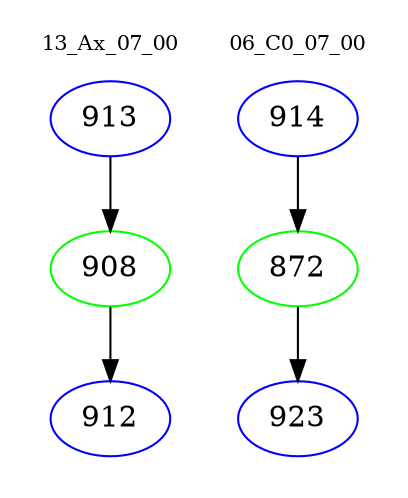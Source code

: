 digraph{
subgraph cluster_0 {
color = white
label = "13_Ax_07_00";
fontsize=10;
T0_913 [label="913", color="blue"]
T0_913 -> T0_908 [color="black"]
T0_908 [label="908", color="green"]
T0_908 -> T0_912 [color="black"]
T0_912 [label="912", color="blue"]
}
subgraph cluster_1 {
color = white
label = "06_C0_07_00";
fontsize=10;
T1_914 [label="914", color="blue"]
T1_914 -> T1_872 [color="black"]
T1_872 [label="872", color="green"]
T1_872 -> T1_923 [color="black"]
T1_923 [label="923", color="blue"]
}
}
